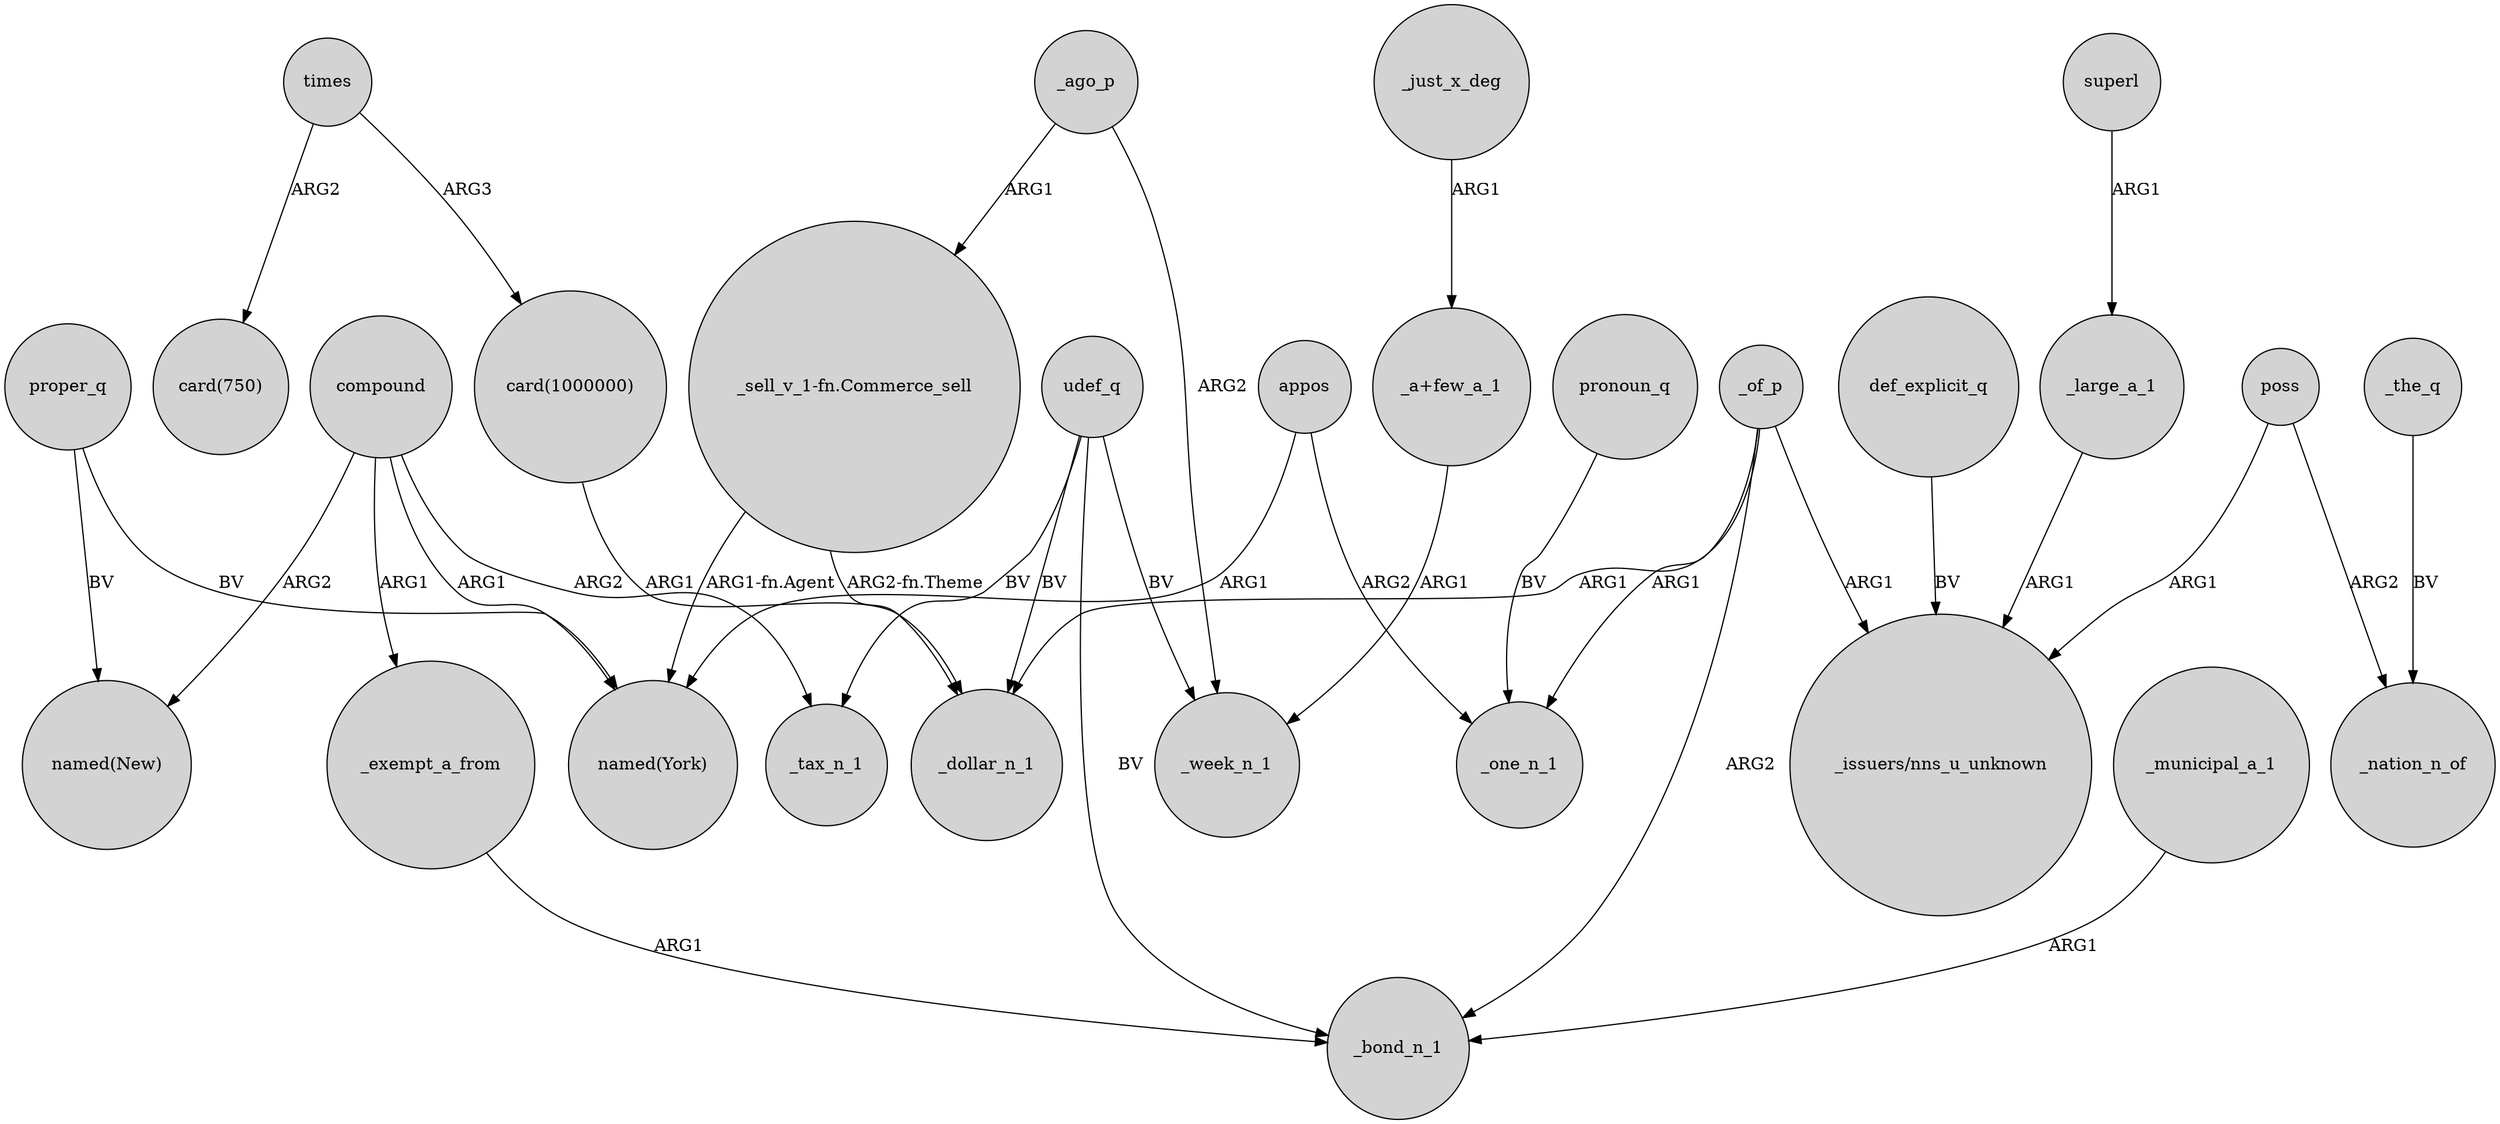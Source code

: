 digraph {
	node [shape=circle style=filled]
	superl -> _large_a_1 [label=ARG1]
	"card(1000000)" -> _dollar_n_1 [label=ARG1]
	compound -> "named(New)" [label=ARG2]
	appos -> _one_n_1 [label=ARG2]
	_large_a_1 -> "_issuers/nns_u_unknown" [label=ARG1]
	proper_q -> "named(New)" [label=BV]
	_just_x_deg -> "_a+few_a_1" [label=ARG1]
	_of_p -> _dollar_n_1 [label=ARG1]
	appos -> "named(York)" [label=ARG1]
	_municipal_a_1 -> _bond_n_1 [label=ARG1]
	_ago_p -> "_sell_v_1-fn.Commerce_sell" [label=ARG1]
	poss -> "_issuers/nns_u_unknown" [label=ARG1]
	_of_p -> _bond_n_1 [label=ARG2]
	_of_p -> _one_n_1 [label=ARG1]
	udef_q -> _tax_n_1 [label=BV]
	udef_q -> _bond_n_1 [label=BV]
	compound -> "named(York)" [label=ARG1]
	_the_q -> _nation_n_of [label=BV]
	"_a+few_a_1" -> _week_n_1 [label=ARG1]
	times -> "card(1000000)" [label=ARG3]
	udef_q -> _week_n_1 [label=BV]
	"_sell_v_1-fn.Commerce_sell" -> _dollar_n_1 [label="ARG2-fn.Theme"]
	poss -> _nation_n_of [label=ARG2]
	_of_p -> "_issuers/nns_u_unknown" [label=ARG1]
	def_explicit_q -> "_issuers/nns_u_unknown" [label=BV]
	pronoun_q -> _one_n_1 [label=BV]
	compound -> _exempt_a_from [label=ARG1]
	_ago_p -> _week_n_1 [label=ARG2]
	times -> "card(750)" [label=ARG2]
	_exempt_a_from -> _bond_n_1 [label=ARG1]
	compound -> _tax_n_1 [label=ARG2]
	proper_q -> "named(York)" [label=BV]
	"_sell_v_1-fn.Commerce_sell" -> "named(York)" [label="ARG1-fn.Agent"]
	udef_q -> _dollar_n_1 [label=BV]
}
